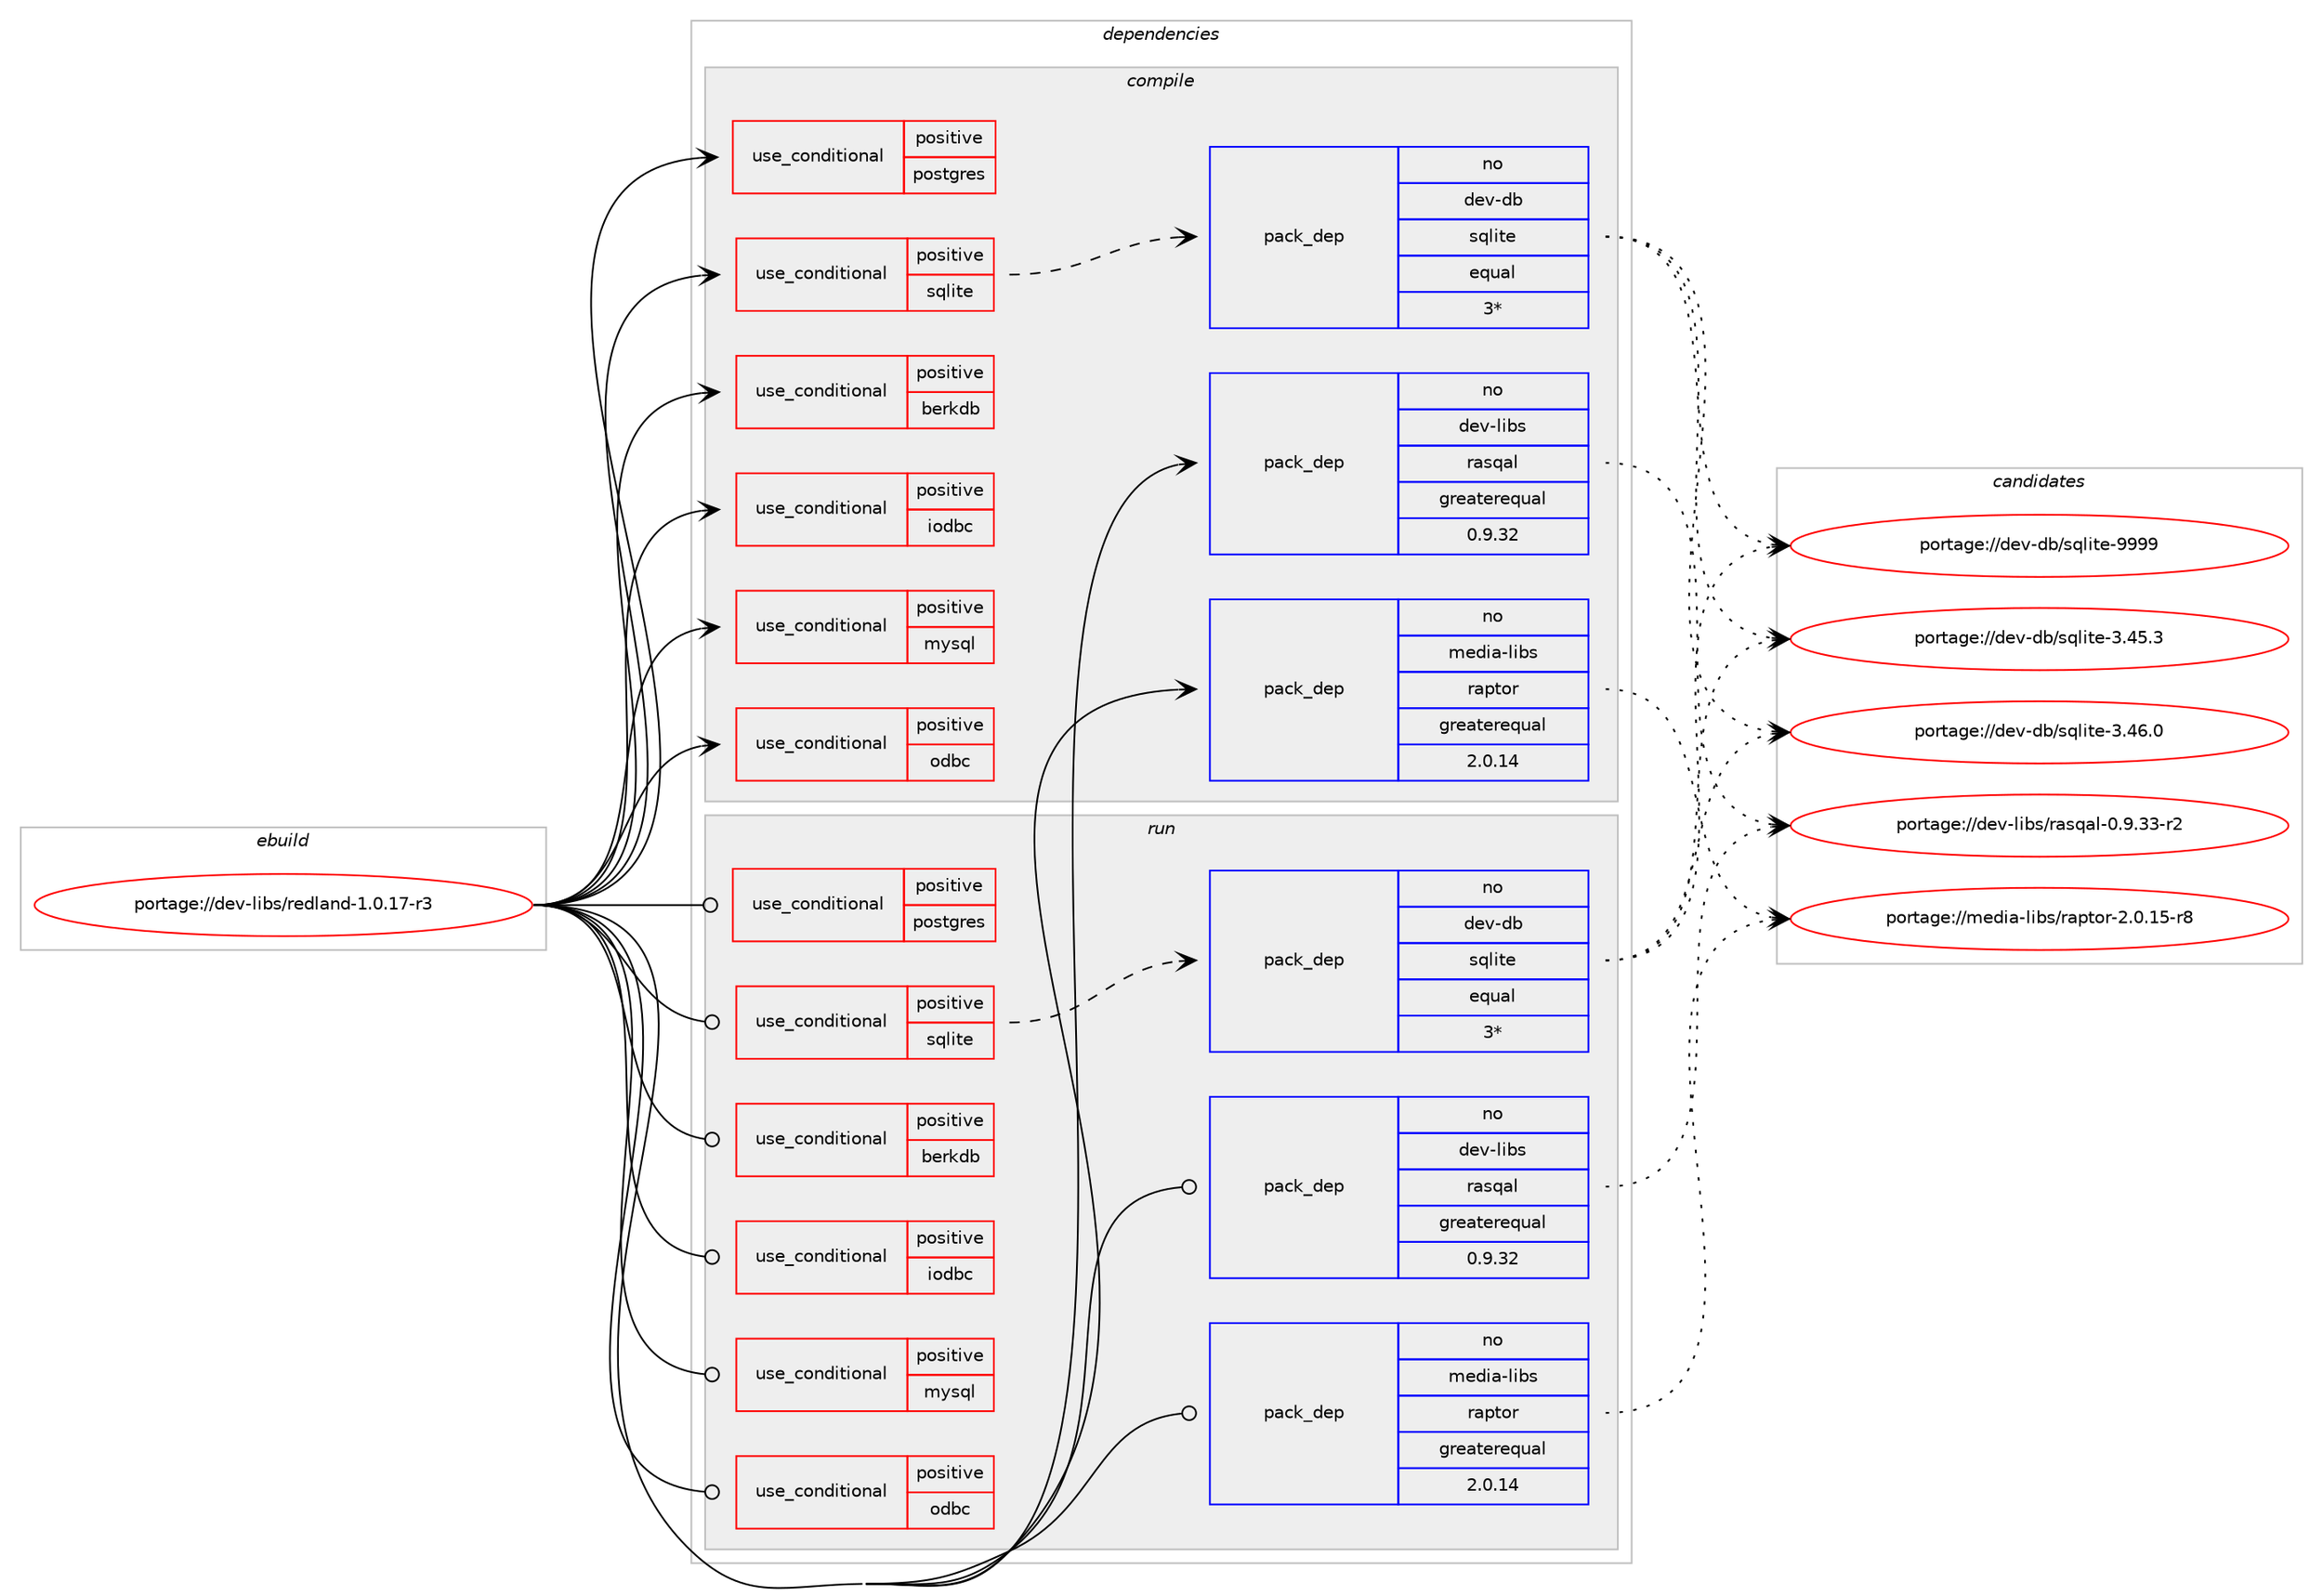 digraph prolog {

# *************
# Graph options
# *************

newrank=true;
concentrate=true;
compound=true;
graph [rankdir=LR,fontname=Helvetica,fontsize=10,ranksep=1.5];#, ranksep=2.5, nodesep=0.2];
edge  [arrowhead=vee];
node  [fontname=Helvetica,fontsize=10];

# **********
# The ebuild
# **********

subgraph cluster_leftcol {
color=gray;
rank=same;
label=<<i>ebuild</i>>;
id [label="portage://dev-libs/redland-1.0.17-r3", color=red, width=4, href="../dev-libs/redland-1.0.17-r3.svg"];
}

# ****************
# The dependencies
# ****************

subgraph cluster_midcol {
color=gray;
label=<<i>dependencies</i>>;
subgraph cluster_compile {
fillcolor="#eeeeee";
style=filled;
label=<<i>compile</i>>;
subgraph cond27272 {
dependency57495 [label=<<TABLE BORDER="0" CELLBORDER="1" CELLSPACING="0" CELLPADDING="4"><TR><TD ROWSPAN="3" CELLPADDING="10">use_conditional</TD></TR><TR><TD>positive</TD></TR><TR><TD>berkdb</TD></TR></TABLE>>, shape=none, color=red];
# *** BEGIN UNKNOWN DEPENDENCY TYPE (TODO) ***
# dependency57495 -> package_dependency(portage://dev-libs/redland-1.0.17-r3,install,no,sys-libs,db,none,[,,],any_different_slot,[])
# *** END UNKNOWN DEPENDENCY TYPE (TODO) ***

}
id:e -> dependency57495:w [weight=20,style="solid",arrowhead="vee"];
subgraph cond27273 {
dependency57496 [label=<<TABLE BORDER="0" CELLBORDER="1" CELLSPACING="0" CELLPADDING="4"><TR><TD ROWSPAN="3" CELLPADDING="10">use_conditional</TD></TR><TR><TD>positive</TD></TR><TR><TD>iodbc</TD></TR></TABLE>>, shape=none, color=red];
# *** BEGIN UNKNOWN DEPENDENCY TYPE (TODO) ***
# dependency57496 -> package_dependency(portage://dev-libs/redland-1.0.17-r3,install,no,dev-db,libiodbc,none,[,,],[],[])
# *** END UNKNOWN DEPENDENCY TYPE (TODO) ***

}
id:e -> dependency57496:w [weight=20,style="solid",arrowhead="vee"];
subgraph cond27274 {
dependency57497 [label=<<TABLE BORDER="0" CELLBORDER="1" CELLSPACING="0" CELLPADDING="4"><TR><TD ROWSPAN="3" CELLPADDING="10">use_conditional</TD></TR><TR><TD>positive</TD></TR><TR><TD>mysql</TD></TR></TABLE>>, shape=none, color=red];
# *** BEGIN UNKNOWN DEPENDENCY TYPE (TODO) ***
# dependency57497 -> package_dependency(portage://dev-libs/redland-1.0.17-r3,install,no,dev-db,mysql-connector-c,none,[,,],[slot(0),equal],[])
# *** END UNKNOWN DEPENDENCY TYPE (TODO) ***

}
id:e -> dependency57497:w [weight=20,style="solid",arrowhead="vee"];
subgraph cond27275 {
dependency57498 [label=<<TABLE BORDER="0" CELLBORDER="1" CELLSPACING="0" CELLPADDING="4"><TR><TD ROWSPAN="3" CELLPADDING="10">use_conditional</TD></TR><TR><TD>positive</TD></TR><TR><TD>odbc</TD></TR></TABLE>>, shape=none, color=red];
# *** BEGIN UNKNOWN DEPENDENCY TYPE (TODO) ***
# dependency57498 -> package_dependency(portage://dev-libs/redland-1.0.17-r3,install,no,dev-db,unixODBC,none,[,,],[],[])
# *** END UNKNOWN DEPENDENCY TYPE (TODO) ***

}
id:e -> dependency57498:w [weight=20,style="solid",arrowhead="vee"];
subgraph cond27276 {
dependency57499 [label=<<TABLE BORDER="0" CELLBORDER="1" CELLSPACING="0" CELLPADDING="4"><TR><TD ROWSPAN="3" CELLPADDING="10">use_conditional</TD></TR><TR><TD>positive</TD></TR><TR><TD>postgres</TD></TR></TABLE>>, shape=none, color=red];
# *** BEGIN UNKNOWN DEPENDENCY TYPE (TODO) ***
# dependency57499 -> package_dependency(portage://dev-libs/redland-1.0.17-r3,install,no,dev-db,postgresql,none,[,,],any_different_slot,[])
# *** END UNKNOWN DEPENDENCY TYPE (TODO) ***

}
id:e -> dependency57499:w [weight=20,style="solid",arrowhead="vee"];
subgraph cond27277 {
dependency57500 [label=<<TABLE BORDER="0" CELLBORDER="1" CELLSPACING="0" CELLPADDING="4"><TR><TD ROWSPAN="3" CELLPADDING="10">use_conditional</TD></TR><TR><TD>positive</TD></TR><TR><TD>sqlite</TD></TR></TABLE>>, shape=none, color=red];
subgraph pack29059 {
dependency57501 [label=<<TABLE BORDER="0" CELLBORDER="1" CELLSPACING="0" CELLPADDING="4" WIDTH="220"><TR><TD ROWSPAN="6" CELLPADDING="30">pack_dep</TD></TR><TR><TD WIDTH="110">no</TD></TR><TR><TD>dev-db</TD></TR><TR><TD>sqlite</TD></TR><TR><TD>equal</TD></TR><TR><TD>3*</TD></TR></TABLE>>, shape=none, color=blue];
}
dependency57500:e -> dependency57501:w [weight=20,style="dashed",arrowhead="vee"];
}
id:e -> dependency57500:w [weight=20,style="solid",arrowhead="vee"];
# *** BEGIN UNKNOWN DEPENDENCY TYPE (TODO) ***
# id -> package_dependency(portage://dev-libs/redland-1.0.17-r3,install,no,dev-libs,libltdl,none,[,,],[slot(0)],[])
# *** END UNKNOWN DEPENDENCY TYPE (TODO) ***

subgraph pack29060 {
dependency57502 [label=<<TABLE BORDER="0" CELLBORDER="1" CELLSPACING="0" CELLPADDING="4" WIDTH="220"><TR><TD ROWSPAN="6" CELLPADDING="30">pack_dep</TD></TR><TR><TD WIDTH="110">no</TD></TR><TR><TD>dev-libs</TD></TR><TR><TD>rasqal</TD></TR><TR><TD>greaterequal</TD></TR><TR><TD>0.9.32</TD></TR></TABLE>>, shape=none, color=blue];
}
id:e -> dependency57502:w [weight=20,style="solid",arrowhead="vee"];
subgraph pack29061 {
dependency57503 [label=<<TABLE BORDER="0" CELLBORDER="1" CELLSPACING="0" CELLPADDING="4" WIDTH="220"><TR><TD ROWSPAN="6" CELLPADDING="30">pack_dep</TD></TR><TR><TD WIDTH="110">no</TD></TR><TR><TD>media-libs</TD></TR><TR><TD>raptor</TD></TR><TR><TD>greaterequal</TD></TR><TR><TD>2.0.14</TD></TR></TABLE>>, shape=none, color=blue];
}
id:e -> dependency57503:w [weight=20,style="solid",arrowhead="vee"];
}
subgraph cluster_compileandrun {
fillcolor="#eeeeee";
style=filled;
label=<<i>compile and run</i>>;
}
subgraph cluster_run {
fillcolor="#eeeeee";
style=filled;
label=<<i>run</i>>;
subgraph cond27278 {
dependency57504 [label=<<TABLE BORDER="0" CELLBORDER="1" CELLSPACING="0" CELLPADDING="4"><TR><TD ROWSPAN="3" CELLPADDING="10">use_conditional</TD></TR><TR><TD>positive</TD></TR><TR><TD>berkdb</TD></TR></TABLE>>, shape=none, color=red];
# *** BEGIN UNKNOWN DEPENDENCY TYPE (TODO) ***
# dependency57504 -> package_dependency(portage://dev-libs/redland-1.0.17-r3,run,no,sys-libs,db,none,[,,],any_different_slot,[])
# *** END UNKNOWN DEPENDENCY TYPE (TODO) ***

}
id:e -> dependency57504:w [weight=20,style="solid",arrowhead="odot"];
subgraph cond27279 {
dependency57505 [label=<<TABLE BORDER="0" CELLBORDER="1" CELLSPACING="0" CELLPADDING="4"><TR><TD ROWSPAN="3" CELLPADDING="10">use_conditional</TD></TR><TR><TD>positive</TD></TR><TR><TD>iodbc</TD></TR></TABLE>>, shape=none, color=red];
# *** BEGIN UNKNOWN DEPENDENCY TYPE (TODO) ***
# dependency57505 -> package_dependency(portage://dev-libs/redland-1.0.17-r3,run,no,dev-db,libiodbc,none,[,,],[],[])
# *** END UNKNOWN DEPENDENCY TYPE (TODO) ***

}
id:e -> dependency57505:w [weight=20,style="solid",arrowhead="odot"];
subgraph cond27280 {
dependency57506 [label=<<TABLE BORDER="0" CELLBORDER="1" CELLSPACING="0" CELLPADDING="4"><TR><TD ROWSPAN="3" CELLPADDING="10">use_conditional</TD></TR><TR><TD>positive</TD></TR><TR><TD>mysql</TD></TR></TABLE>>, shape=none, color=red];
# *** BEGIN UNKNOWN DEPENDENCY TYPE (TODO) ***
# dependency57506 -> package_dependency(portage://dev-libs/redland-1.0.17-r3,run,no,dev-db,mysql-connector-c,none,[,,],[slot(0),equal],[])
# *** END UNKNOWN DEPENDENCY TYPE (TODO) ***

}
id:e -> dependency57506:w [weight=20,style="solid",arrowhead="odot"];
subgraph cond27281 {
dependency57507 [label=<<TABLE BORDER="0" CELLBORDER="1" CELLSPACING="0" CELLPADDING="4"><TR><TD ROWSPAN="3" CELLPADDING="10">use_conditional</TD></TR><TR><TD>positive</TD></TR><TR><TD>odbc</TD></TR></TABLE>>, shape=none, color=red];
# *** BEGIN UNKNOWN DEPENDENCY TYPE (TODO) ***
# dependency57507 -> package_dependency(portage://dev-libs/redland-1.0.17-r3,run,no,dev-db,unixODBC,none,[,,],[],[])
# *** END UNKNOWN DEPENDENCY TYPE (TODO) ***

}
id:e -> dependency57507:w [weight=20,style="solid",arrowhead="odot"];
subgraph cond27282 {
dependency57508 [label=<<TABLE BORDER="0" CELLBORDER="1" CELLSPACING="0" CELLPADDING="4"><TR><TD ROWSPAN="3" CELLPADDING="10">use_conditional</TD></TR><TR><TD>positive</TD></TR><TR><TD>postgres</TD></TR></TABLE>>, shape=none, color=red];
# *** BEGIN UNKNOWN DEPENDENCY TYPE (TODO) ***
# dependency57508 -> package_dependency(portage://dev-libs/redland-1.0.17-r3,run,no,dev-db,postgresql,none,[,,],any_different_slot,[])
# *** END UNKNOWN DEPENDENCY TYPE (TODO) ***

}
id:e -> dependency57508:w [weight=20,style="solid",arrowhead="odot"];
subgraph cond27283 {
dependency57509 [label=<<TABLE BORDER="0" CELLBORDER="1" CELLSPACING="0" CELLPADDING="4"><TR><TD ROWSPAN="3" CELLPADDING="10">use_conditional</TD></TR><TR><TD>positive</TD></TR><TR><TD>sqlite</TD></TR></TABLE>>, shape=none, color=red];
subgraph pack29062 {
dependency57510 [label=<<TABLE BORDER="0" CELLBORDER="1" CELLSPACING="0" CELLPADDING="4" WIDTH="220"><TR><TD ROWSPAN="6" CELLPADDING="30">pack_dep</TD></TR><TR><TD WIDTH="110">no</TD></TR><TR><TD>dev-db</TD></TR><TR><TD>sqlite</TD></TR><TR><TD>equal</TD></TR><TR><TD>3*</TD></TR></TABLE>>, shape=none, color=blue];
}
dependency57509:e -> dependency57510:w [weight=20,style="dashed",arrowhead="vee"];
}
id:e -> dependency57509:w [weight=20,style="solid",arrowhead="odot"];
# *** BEGIN UNKNOWN DEPENDENCY TYPE (TODO) ***
# id -> package_dependency(portage://dev-libs/redland-1.0.17-r3,run,no,dev-libs,libltdl,none,[,,],[slot(0)],[])
# *** END UNKNOWN DEPENDENCY TYPE (TODO) ***

subgraph pack29063 {
dependency57511 [label=<<TABLE BORDER="0" CELLBORDER="1" CELLSPACING="0" CELLPADDING="4" WIDTH="220"><TR><TD ROWSPAN="6" CELLPADDING="30">pack_dep</TD></TR><TR><TD WIDTH="110">no</TD></TR><TR><TD>dev-libs</TD></TR><TR><TD>rasqal</TD></TR><TR><TD>greaterequal</TD></TR><TR><TD>0.9.32</TD></TR></TABLE>>, shape=none, color=blue];
}
id:e -> dependency57511:w [weight=20,style="solid",arrowhead="odot"];
subgraph pack29064 {
dependency57512 [label=<<TABLE BORDER="0" CELLBORDER="1" CELLSPACING="0" CELLPADDING="4" WIDTH="220"><TR><TD ROWSPAN="6" CELLPADDING="30">pack_dep</TD></TR><TR><TD WIDTH="110">no</TD></TR><TR><TD>media-libs</TD></TR><TR><TD>raptor</TD></TR><TR><TD>greaterequal</TD></TR><TR><TD>2.0.14</TD></TR></TABLE>>, shape=none, color=blue];
}
id:e -> dependency57512:w [weight=20,style="solid",arrowhead="odot"];
}
}

# **************
# The candidates
# **************

subgraph cluster_choices {
rank=same;
color=gray;
label=<<i>candidates</i>>;

subgraph choice29059 {
color=black;
nodesep=1;
choice10010111845100984711511310810511610145514652534651 [label="portage://dev-db/sqlite-3.45.3", color=red, width=4,href="../dev-db/sqlite-3.45.3.svg"];
choice10010111845100984711511310810511610145514652544648 [label="portage://dev-db/sqlite-3.46.0", color=red, width=4,href="../dev-db/sqlite-3.46.0.svg"];
choice1001011184510098471151131081051161014557575757 [label="portage://dev-db/sqlite-9999", color=red, width=4,href="../dev-db/sqlite-9999.svg"];
dependency57501:e -> choice10010111845100984711511310810511610145514652534651:w [style=dotted,weight="100"];
dependency57501:e -> choice10010111845100984711511310810511610145514652544648:w [style=dotted,weight="100"];
dependency57501:e -> choice1001011184510098471151131081051161014557575757:w [style=dotted,weight="100"];
}
subgraph choice29060 {
color=black;
nodesep=1;
choice1001011184510810598115471149711511397108454846574651514511450 [label="portage://dev-libs/rasqal-0.9.33-r2", color=red, width=4,href="../dev-libs/rasqal-0.9.33-r2.svg"];
dependency57502:e -> choice1001011184510810598115471149711511397108454846574651514511450:w [style=dotted,weight="100"];
}
subgraph choice29061 {
color=black;
nodesep=1;
choice1091011001059745108105981154711497112116111114455046484649534511456 [label="portage://media-libs/raptor-2.0.15-r8", color=red, width=4,href="../media-libs/raptor-2.0.15-r8.svg"];
dependency57503:e -> choice1091011001059745108105981154711497112116111114455046484649534511456:w [style=dotted,weight="100"];
}
subgraph choice29062 {
color=black;
nodesep=1;
choice10010111845100984711511310810511610145514652534651 [label="portage://dev-db/sqlite-3.45.3", color=red, width=4,href="../dev-db/sqlite-3.45.3.svg"];
choice10010111845100984711511310810511610145514652544648 [label="portage://dev-db/sqlite-3.46.0", color=red, width=4,href="../dev-db/sqlite-3.46.0.svg"];
choice1001011184510098471151131081051161014557575757 [label="portage://dev-db/sqlite-9999", color=red, width=4,href="../dev-db/sqlite-9999.svg"];
dependency57510:e -> choice10010111845100984711511310810511610145514652534651:w [style=dotted,weight="100"];
dependency57510:e -> choice10010111845100984711511310810511610145514652544648:w [style=dotted,weight="100"];
dependency57510:e -> choice1001011184510098471151131081051161014557575757:w [style=dotted,weight="100"];
}
subgraph choice29063 {
color=black;
nodesep=1;
choice1001011184510810598115471149711511397108454846574651514511450 [label="portage://dev-libs/rasqal-0.9.33-r2", color=red, width=4,href="../dev-libs/rasqal-0.9.33-r2.svg"];
dependency57511:e -> choice1001011184510810598115471149711511397108454846574651514511450:w [style=dotted,weight="100"];
}
subgraph choice29064 {
color=black;
nodesep=1;
choice1091011001059745108105981154711497112116111114455046484649534511456 [label="portage://media-libs/raptor-2.0.15-r8", color=red, width=4,href="../media-libs/raptor-2.0.15-r8.svg"];
dependency57512:e -> choice1091011001059745108105981154711497112116111114455046484649534511456:w [style=dotted,weight="100"];
}
}

}
